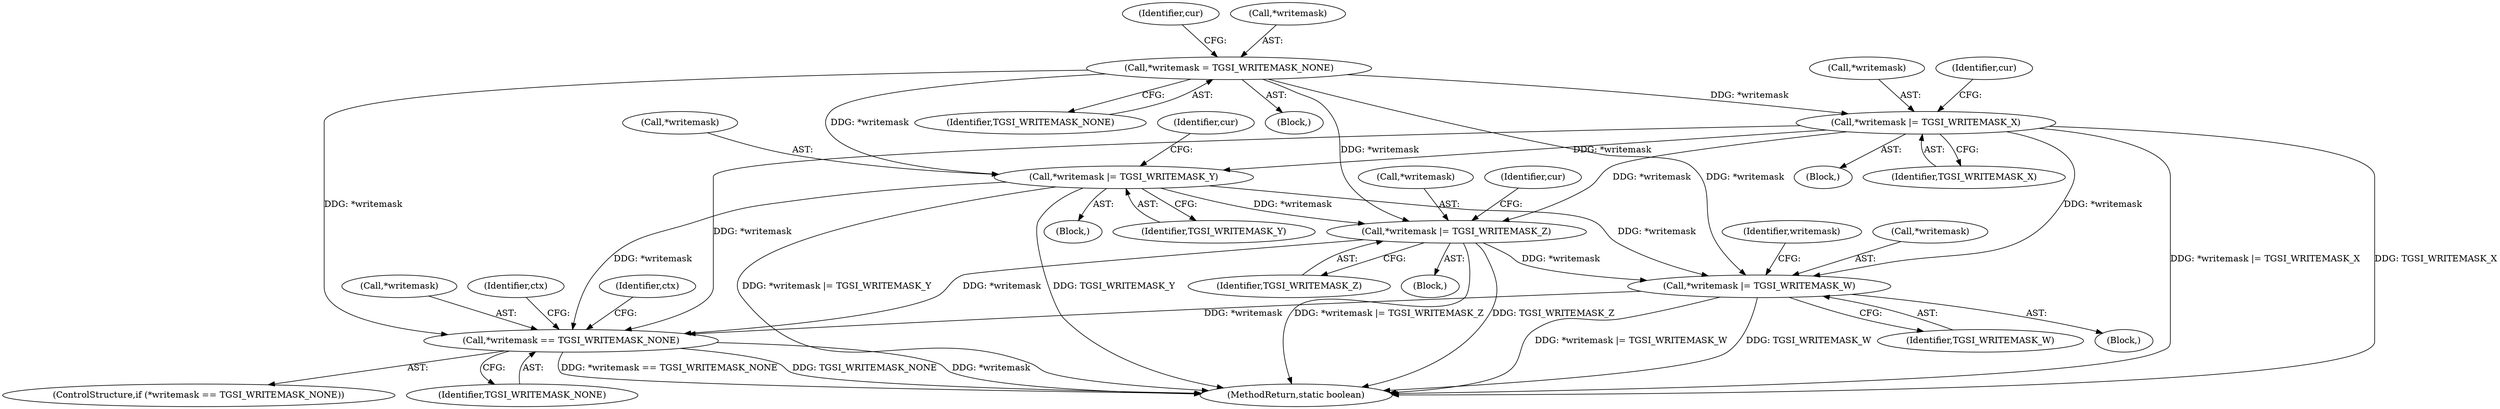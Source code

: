 digraph "0_virglrenderer_e534b51ca3c3cd25f3990589932a9ed711c59b27@API" {
"1000649" [label="(Call,*writemask |= TGSI_WRITEMASK_X)"];
"1000633" [label="(Call,*writemask = TGSI_WRITEMASK_NONE)"];
"1000662" [label="(Call,*writemask |= TGSI_WRITEMASK_Y)"];
"1000675" [label="(Call,*writemask |= TGSI_WRITEMASK_Z)"];
"1000688" [label="(Call,*writemask |= TGSI_WRITEMASK_W)"];
"1000693" [label="(Call,*writemask == TGSI_WRITEMASK_NONE)"];
"1000649" [label="(Call,*writemask |= TGSI_WRITEMASK_X)"];
"1000694" [label="(Call,*writemask)"];
"1000646" [label="(Block,)"];
"1000636" [label="(Identifier,TGSI_WRITEMASK_NONE)"];
"1000696" [label="(Identifier,TGSI_WRITEMASK_NONE)"];
"1000678" [label="(Identifier,TGSI_WRITEMASK_Z)"];
"1000670" [label="(Identifier,cur)"];
"1004155" [label="(MethodReturn,static boolean)"];
"1000685" [label="(Block,)"];
"1000693" [label="(Call,*writemask == TGSI_WRITEMASK_NONE)"];
"1000663" [label="(Call,*writemask)"];
"1000695" [label="(Identifier,writemask)"];
"1000699" [label="(Identifier,ctx)"];
"1000630" [label="(Block,)"];
"1000659" [label="(Block,)"];
"1000689" [label="(Call,*writemask)"];
"1000672" [label="(Block,)"];
"1000675" [label="(Call,*writemask |= TGSI_WRITEMASK_Z)"];
"1000652" [label="(Identifier,TGSI_WRITEMASK_X)"];
"1000692" [label="(ControlStructure,if (*writemask == TGSI_WRITEMASK_NONE))"];
"1000650" [label="(Call,*writemask)"];
"1000639" [label="(Identifier,cur)"];
"1000676" [label="(Call,*writemask)"];
"1000705" [label="(Identifier,ctx)"];
"1000691" [label="(Identifier,TGSI_WRITEMASK_W)"];
"1000633" [label="(Call,*writemask = TGSI_WRITEMASK_NONE)"];
"1000665" [label="(Identifier,TGSI_WRITEMASK_Y)"];
"1000683" [label="(Identifier,cur)"];
"1000634" [label="(Call,*writemask)"];
"1000688" [label="(Call,*writemask |= TGSI_WRITEMASK_W)"];
"1000657" [label="(Identifier,cur)"];
"1000662" [label="(Call,*writemask |= TGSI_WRITEMASK_Y)"];
"1000649" -> "1000646"  [label="AST: "];
"1000649" -> "1000652"  [label="CFG: "];
"1000650" -> "1000649"  [label="AST: "];
"1000652" -> "1000649"  [label="AST: "];
"1000657" -> "1000649"  [label="CFG: "];
"1000649" -> "1004155"  [label="DDG: TGSI_WRITEMASK_X"];
"1000649" -> "1004155"  [label="DDG: *writemask |= TGSI_WRITEMASK_X"];
"1000633" -> "1000649"  [label="DDG: *writemask"];
"1000649" -> "1000662"  [label="DDG: *writemask"];
"1000649" -> "1000675"  [label="DDG: *writemask"];
"1000649" -> "1000688"  [label="DDG: *writemask"];
"1000649" -> "1000693"  [label="DDG: *writemask"];
"1000633" -> "1000630"  [label="AST: "];
"1000633" -> "1000636"  [label="CFG: "];
"1000634" -> "1000633"  [label="AST: "];
"1000636" -> "1000633"  [label="AST: "];
"1000639" -> "1000633"  [label="CFG: "];
"1000633" -> "1000662"  [label="DDG: *writemask"];
"1000633" -> "1000675"  [label="DDG: *writemask"];
"1000633" -> "1000688"  [label="DDG: *writemask"];
"1000633" -> "1000693"  [label="DDG: *writemask"];
"1000662" -> "1000659"  [label="AST: "];
"1000662" -> "1000665"  [label="CFG: "];
"1000663" -> "1000662"  [label="AST: "];
"1000665" -> "1000662"  [label="AST: "];
"1000670" -> "1000662"  [label="CFG: "];
"1000662" -> "1004155"  [label="DDG: *writemask |= TGSI_WRITEMASK_Y"];
"1000662" -> "1004155"  [label="DDG: TGSI_WRITEMASK_Y"];
"1000662" -> "1000675"  [label="DDG: *writemask"];
"1000662" -> "1000688"  [label="DDG: *writemask"];
"1000662" -> "1000693"  [label="DDG: *writemask"];
"1000675" -> "1000672"  [label="AST: "];
"1000675" -> "1000678"  [label="CFG: "];
"1000676" -> "1000675"  [label="AST: "];
"1000678" -> "1000675"  [label="AST: "];
"1000683" -> "1000675"  [label="CFG: "];
"1000675" -> "1004155"  [label="DDG: TGSI_WRITEMASK_Z"];
"1000675" -> "1004155"  [label="DDG: *writemask |= TGSI_WRITEMASK_Z"];
"1000675" -> "1000688"  [label="DDG: *writemask"];
"1000675" -> "1000693"  [label="DDG: *writemask"];
"1000688" -> "1000685"  [label="AST: "];
"1000688" -> "1000691"  [label="CFG: "];
"1000689" -> "1000688"  [label="AST: "];
"1000691" -> "1000688"  [label="AST: "];
"1000695" -> "1000688"  [label="CFG: "];
"1000688" -> "1004155"  [label="DDG: *writemask |= TGSI_WRITEMASK_W"];
"1000688" -> "1004155"  [label="DDG: TGSI_WRITEMASK_W"];
"1000688" -> "1000693"  [label="DDG: *writemask"];
"1000693" -> "1000692"  [label="AST: "];
"1000693" -> "1000696"  [label="CFG: "];
"1000694" -> "1000693"  [label="AST: "];
"1000696" -> "1000693"  [label="AST: "];
"1000699" -> "1000693"  [label="CFG: "];
"1000705" -> "1000693"  [label="CFG: "];
"1000693" -> "1004155"  [label="DDG: *writemask == TGSI_WRITEMASK_NONE"];
"1000693" -> "1004155"  [label="DDG: TGSI_WRITEMASK_NONE"];
"1000693" -> "1004155"  [label="DDG: *writemask"];
}
